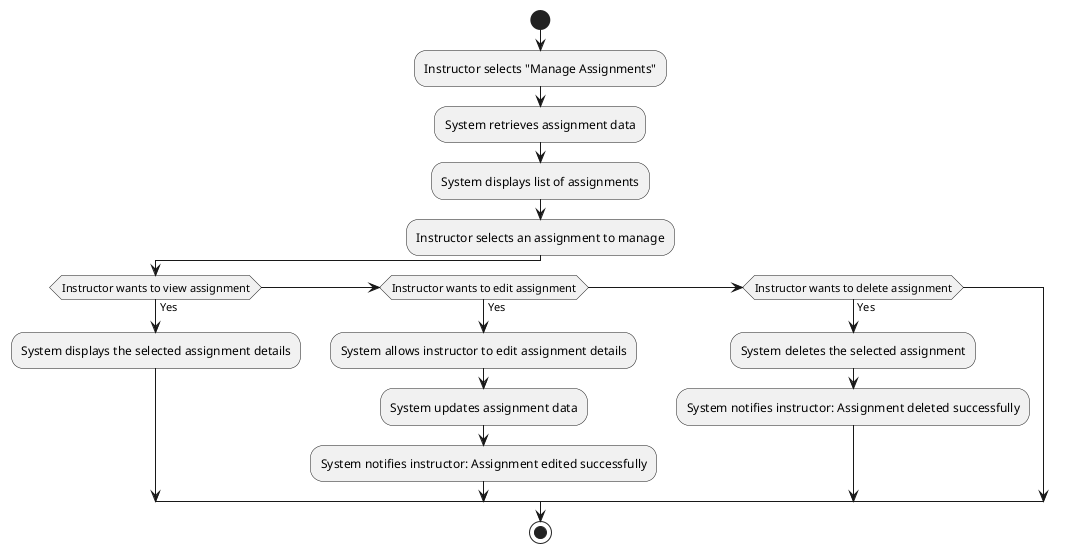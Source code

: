 @startuml
start
:Instructor selects "Manage Assignments";
:System retrieves assignment data;
:System displays list of assignments;
:Instructor selects an assignment to manage;
if (Instructor wants to view assignment) then (Yes)
  :System displays the selected assignment details;
else if (Instructor wants to edit assignment) then (Yes)
  :System allows instructor to edit assignment details;
  :System updates assignment data;
  :System notifies instructor: Assignment edited successfully;
else if (Instructor wants to delete assignment) then (Yes)
  :System deletes the selected assignment;
  :System notifies instructor: Assignment deleted successfully;
endif
stop
@enduml
